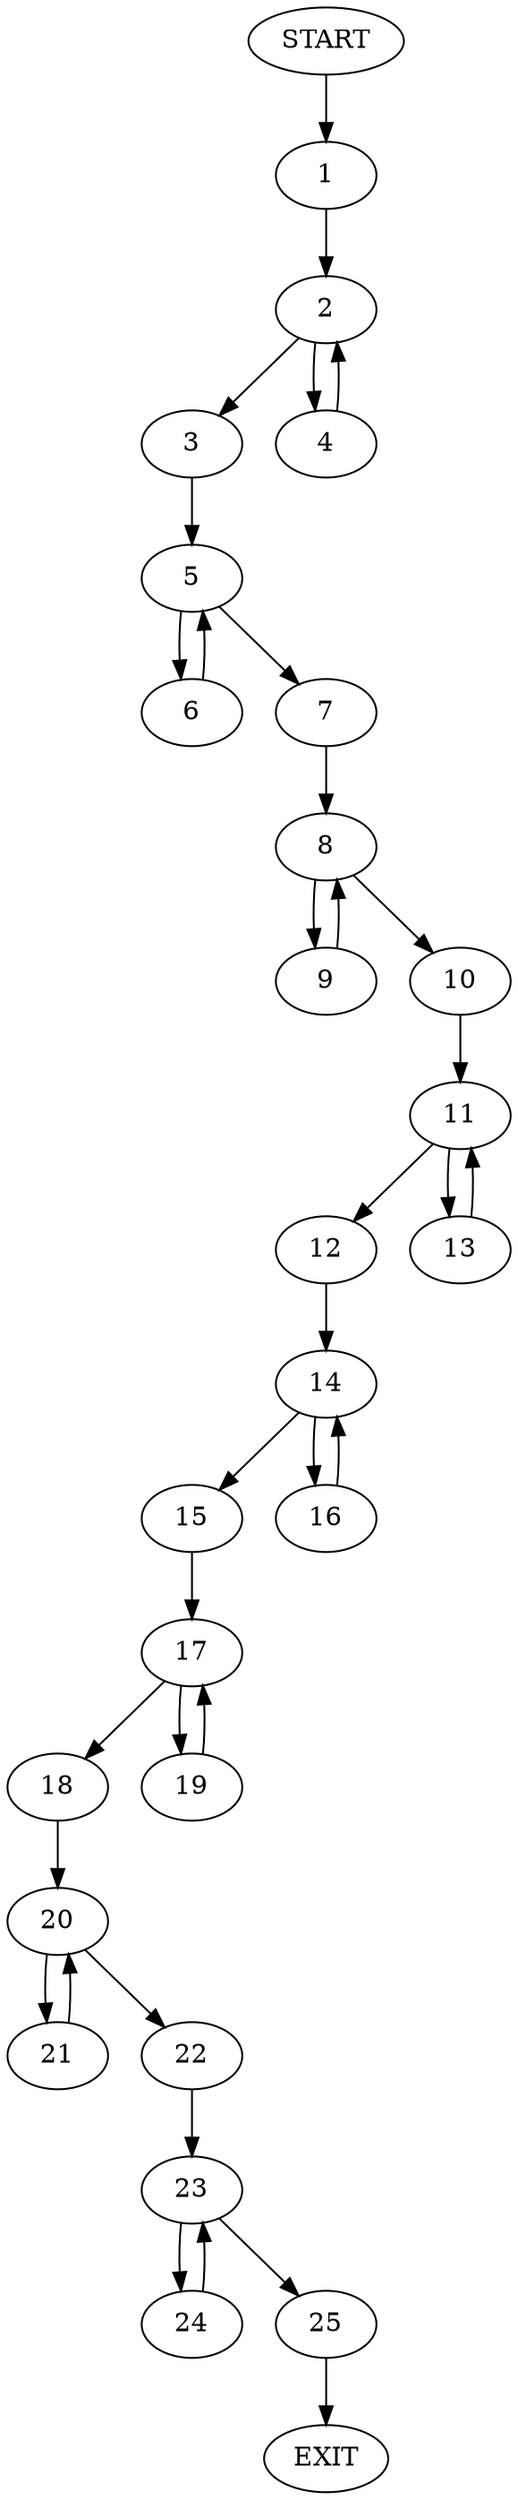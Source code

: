digraph {
0 [label="START"]
26 [label="EXIT"]
0 -> 1
1 -> 2
2 -> 3
2 -> 4
4 -> 2
3 -> 5
5 -> 6
5 -> 7
7 -> 8
6 -> 5
8 -> 9
8 -> 10
10 -> 11
9 -> 8
11 -> 12
11 -> 13
13 -> 11
12 -> 14
14 -> 15
14 -> 16
16 -> 14
15 -> 17
17 -> 18
17 -> 19
18 -> 20
19 -> 17
20 -> 21
20 -> 22
22 -> 23
21 -> 20
23 -> 24
23 -> 25
25 -> 26
24 -> 23
}
